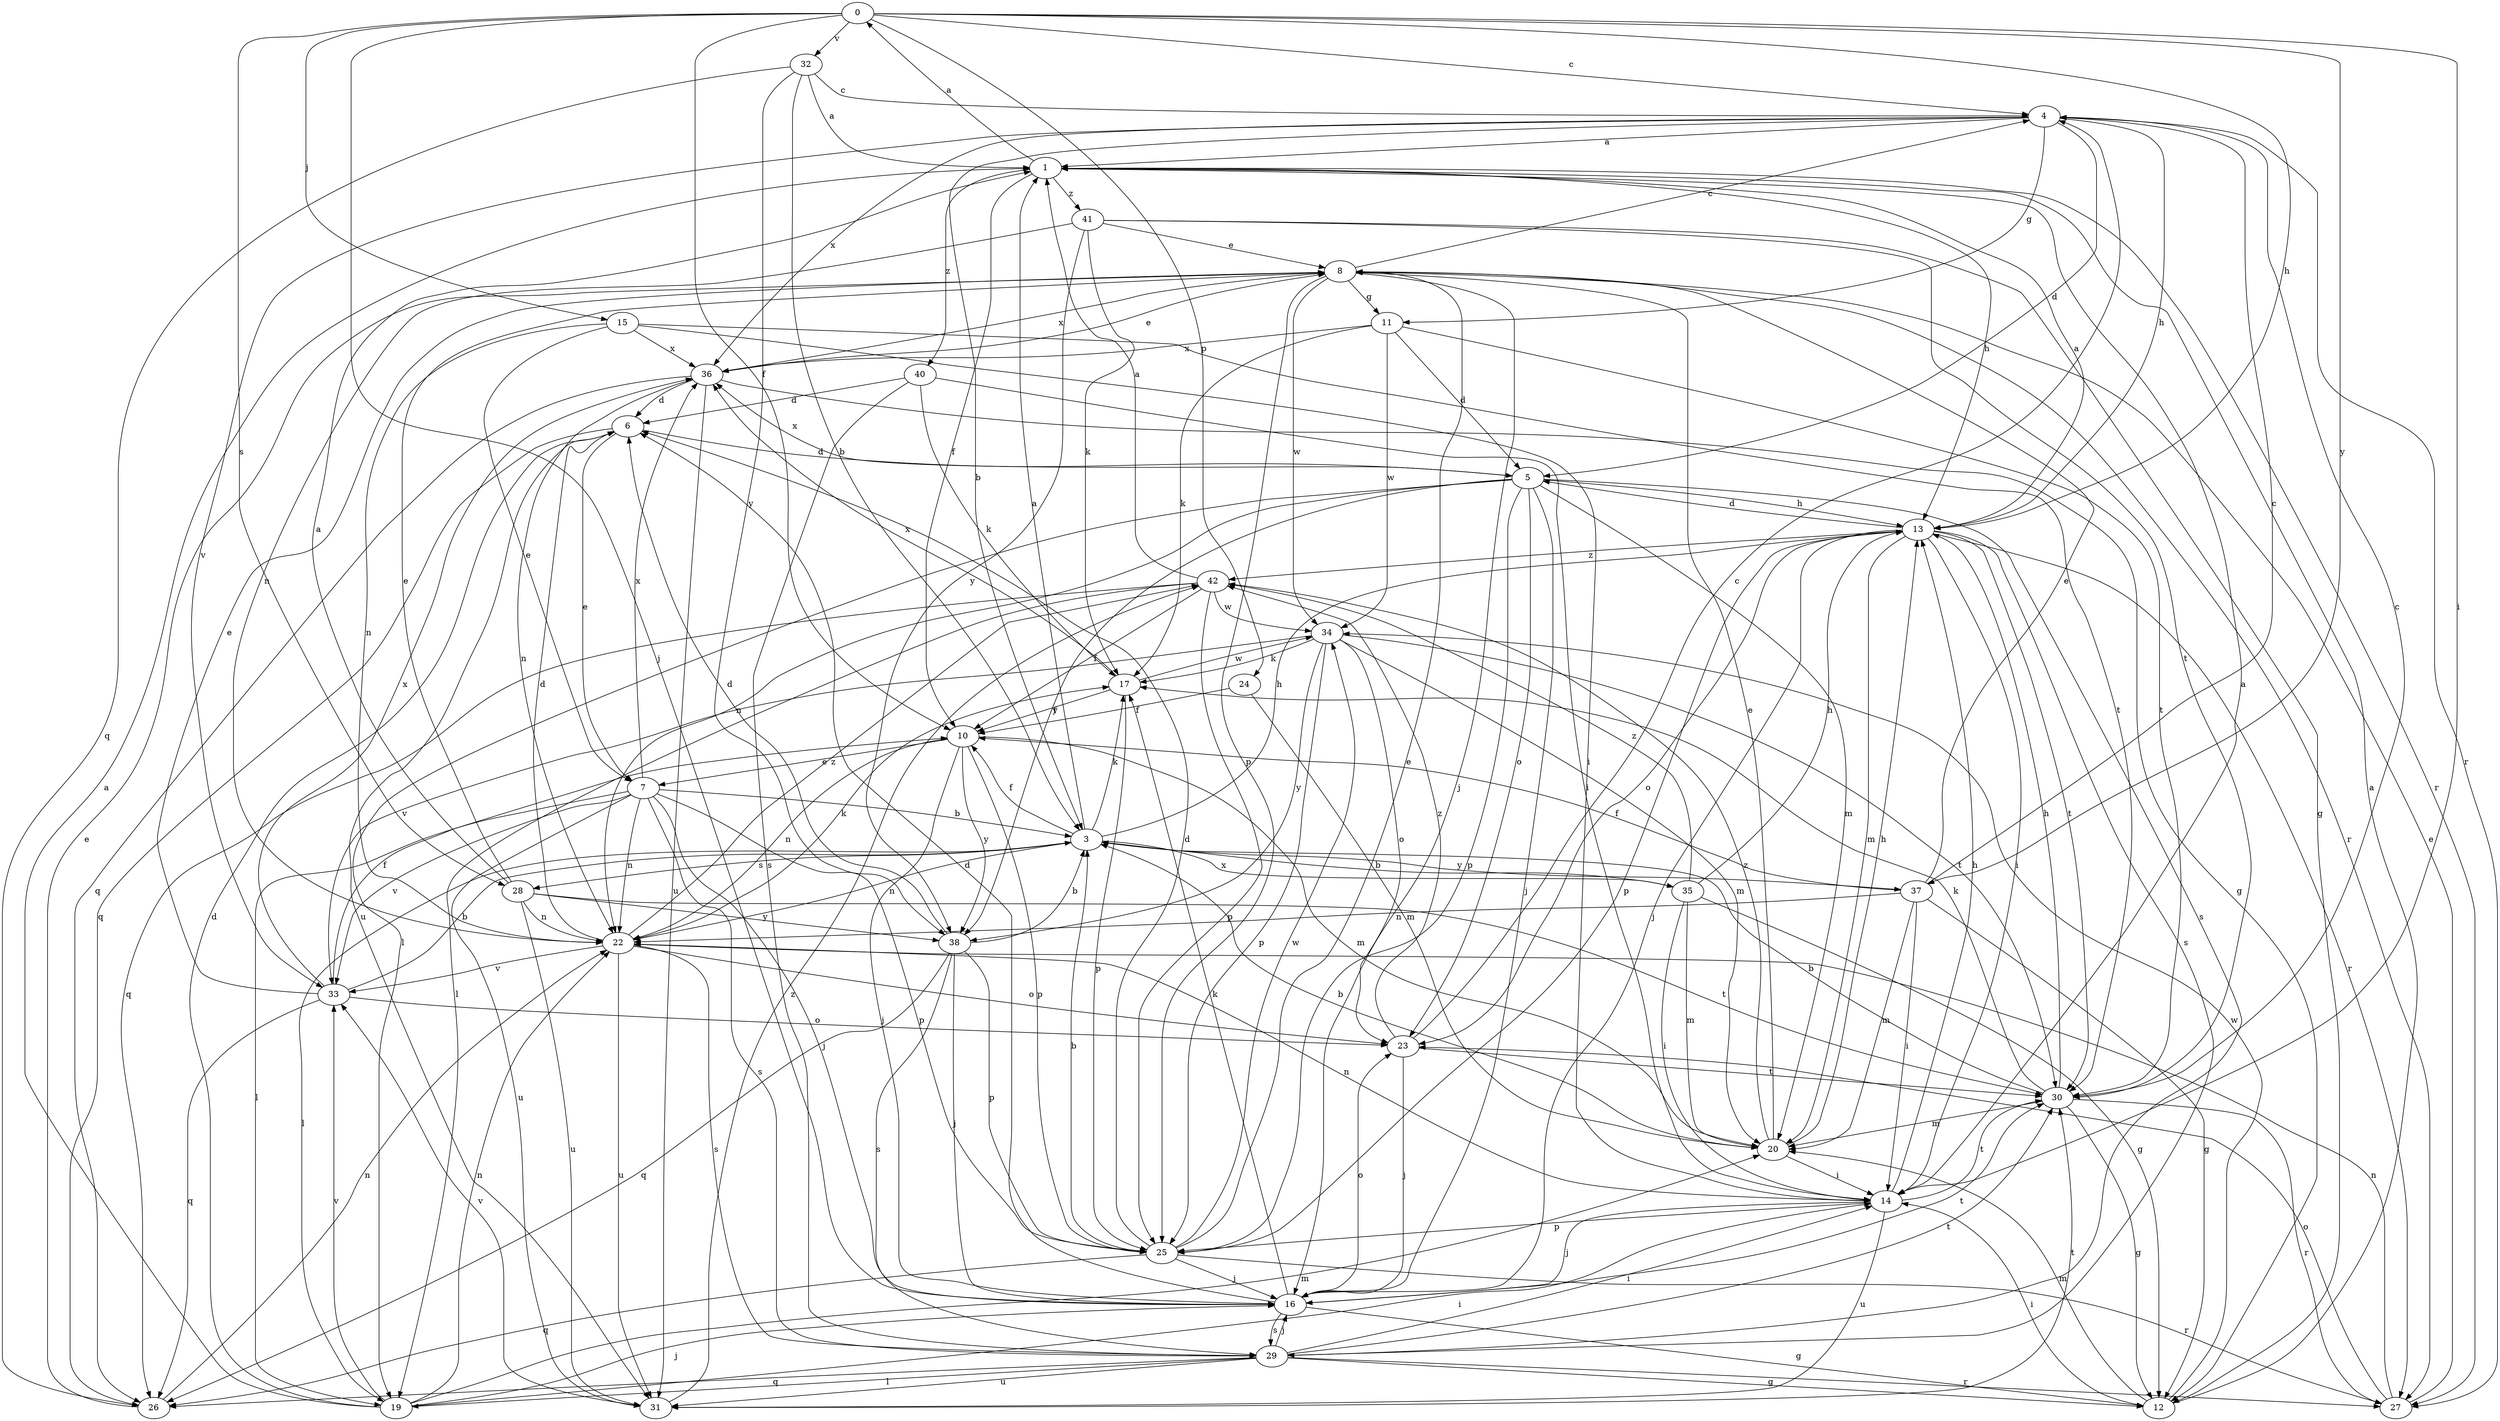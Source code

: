 strict digraph  {
0;
1;
3;
4;
5;
6;
7;
8;
10;
11;
12;
13;
14;
15;
16;
17;
19;
20;
22;
23;
24;
25;
26;
27;
28;
29;
30;
31;
32;
33;
34;
35;
36;
37;
38;
40;
41;
42;
0 -> 4  [label=c];
0 -> 10  [label=f];
0 -> 13  [label=h];
0 -> 14  [label=i];
0 -> 15  [label=j];
0 -> 16  [label=j];
0 -> 24  [label=p];
0 -> 28  [label=s];
0 -> 32  [label=v];
0 -> 37  [label=y];
1 -> 0  [label=a];
1 -> 10  [label=f];
1 -> 13  [label=h];
1 -> 27  [label=r];
1 -> 40  [label=z];
1 -> 41  [label=z];
3 -> 1  [label=a];
3 -> 10  [label=f];
3 -> 13  [label=h];
3 -> 17  [label=k];
3 -> 19  [label=l];
3 -> 22  [label=n];
3 -> 28  [label=s];
3 -> 35  [label=x];
3 -> 37  [label=y];
4 -> 1  [label=a];
4 -> 3  [label=b];
4 -> 5  [label=d];
4 -> 11  [label=g];
4 -> 13  [label=h];
4 -> 27  [label=r];
4 -> 33  [label=v];
4 -> 36  [label=x];
5 -> 13  [label=h];
5 -> 16  [label=j];
5 -> 19  [label=l];
5 -> 20  [label=m];
5 -> 22  [label=n];
5 -> 23  [label=o];
5 -> 25  [label=p];
5 -> 29  [label=s];
5 -> 36  [label=x];
5 -> 38  [label=y];
6 -> 5  [label=d];
6 -> 7  [label=e];
6 -> 26  [label=q];
6 -> 31  [label=u];
7 -> 3  [label=b];
7 -> 16  [label=j];
7 -> 19  [label=l];
7 -> 22  [label=n];
7 -> 25  [label=p];
7 -> 29  [label=s];
7 -> 31  [label=u];
7 -> 33  [label=v];
7 -> 36  [label=x];
8 -> 4  [label=c];
8 -> 11  [label=g];
8 -> 16  [label=j];
8 -> 25  [label=p];
8 -> 27  [label=r];
8 -> 34  [label=w];
8 -> 36  [label=x];
10 -> 7  [label=e];
10 -> 16  [label=j];
10 -> 20  [label=m];
10 -> 22  [label=n];
10 -> 25  [label=p];
10 -> 38  [label=y];
11 -> 5  [label=d];
11 -> 17  [label=k];
11 -> 30  [label=t];
11 -> 34  [label=w];
11 -> 36  [label=x];
12 -> 1  [label=a];
12 -> 14  [label=i];
12 -> 20  [label=m];
12 -> 34  [label=w];
13 -> 1  [label=a];
13 -> 5  [label=d];
13 -> 14  [label=i];
13 -> 16  [label=j];
13 -> 20  [label=m];
13 -> 23  [label=o];
13 -> 25  [label=p];
13 -> 27  [label=r];
13 -> 29  [label=s];
13 -> 30  [label=t];
13 -> 42  [label=z];
14 -> 1  [label=a];
14 -> 13  [label=h];
14 -> 16  [label=j];
14 -> 22  [label=n];
14 -> 25  [label=p];
14 -> 30  [label=t];
14 -> 31  [label=u];
15 -> 7  [label=e];
15 -> 14  [label=i];
15 -> 22  [label=n];
15 -> 30  [label=t];
15 -> 36  [label=x];
16 -> 6  [label=d];
16 -> 12  [label=g];
16 -> 17  [label=k];
16 -> 23  [label=o];
16 -> 29  [label=s];
16 -> 30  [label=t];
17 -> 10  [label=f];
17 -> 25  [label=p];
17 -> 34  [label=w];
17 -> 36  [label=x];
19 -> 1  [label=a];
19 -> 6  [label=d];
19 -> 14  [label=i];
19 -> 16  [label=j];
19 -> 20  [label=m];
19 -> 22  [label=n];
19 -> 33  [label=v];
20 -> 3  [label=b];
20 -> 8  [label=e];
20 -> 13  [label=h];
20 -> 14  [label=i];
20 -> 42  [label=z];
22 -> 6  [label=d];
22 -> 17  [label=k];
22 -> 23  [label=o];
22 -> 29  [label=s];
22 -> 31  [label=u];
22 -> 33  [label=v];
22 -> 42  [label=z];
23 -> 4  [label=c];
23 -> 16  [label=j];
23 -> 30  [label=t];
23 -> 42  [label=z];
24 -> 10  [label=f];
24 -> 20  [label=m];
25 -> 3  [label=b];
25 -> 6  [label=d];
25 -> 8  [label=e];
25 -> 16  [label=j];
25 -> 26  [label=q];
25 -> 27  [label=r];
25 -> 34  [label=w];
26 -> 8  [label=e];
26 -> 22  [label=n];
27 -> 8  [label=e];
27 -> 22  [label=n];
27 -> 23  [label=o];
28 -> 1  [label=a];
28 -> 8  [label=e];
28 -> 22  [label=n];
28 -> 30  [label=t];
28 -> 31  [label=u];
28 -> 38  [label=y];
29 -> 12  [label=g];
29 -> 14  [label=i];
29 -> 16  [label=j];
29 -> 19  [label=l];
29 -> 26  [label=q];
29 -> 27  [label=r];
29 -> 30  [label=t];
29 -> 31  [label=u];
30 -> 3  [label=b];
30 -> 4  [label=c];
30 -> 12  [label=g];
30 -> 13  [label=h];
30 -> 17  [label=k];
30 -> 20  [label=m];
30 -> 27  [label=r];
31 -> 30  [label=t];
31 -> 33  [label=v];
31 -> 42  [label=z];
32 -> 1  [label=a];
32 -> 3  [label=b];
32 -> 4  [label=c];
32 -> 26  [label=q];
32 -> 38  [label=y];
33 -> 3  [label=b];
33 -> 8  [label=e];
33 -> 10  [label=f];
33 -> 23  [label=o];
33 -> 26  [label=q];
33 -> 36  [label=x];
34 -> 17  [label=k];
34 -> 20  [label=m];
34 -> 23  [label=o];
34 -> 25  [label=p];
34 -> 30  [label=t];
34 -> 33  [label=v];
34 -> 38  [label=y];
35 -> 3  [label=b];
35 -> 12  [label=g];
35 -> 13  [label=h];
35 -> 14  [label=i];
35 -> 20  [label=m];
35 -> 42  [label=z];
36 -> 6  [label=d];
36 -> 8  [label=e];
36 -> 12  [label=g];
36 -> 22  [label=n];
36 -> 26  [label=q];
36 -> 31  [label=u];
37 -> 4  [label=c];
37 -> 8  [label=e];
37 -> 10  [label=f];
37 -> 12  [label=g];
37 -> 14  [label=i];
37 -> 20  [label=m];
37 -> 22  [label=n];
38 -> 3  [label=b];
38 -> 6  [label=d];
38 -> 16  [label=j];
38 -> 25  [label=p];
38 -> 26  [label=q];
38 -> 29  [label=s];
40 -> 6  [label=d];
40 -> 14  [label=i];
40 -> 17  [label=k];
40 -> 29  [label=s];
41 -> 8  [label=e];
41 -> 12  [label=g];
41 -> 17  [label=k];
41 -> 22  [label=n];
41 -> 30  [label=t];
41 -> 38  [label=y];
42 -> 1  [label=a];
42 -> 10  [label=f];
42 -> 19  [label=l];
42 -> 25  [label=p];
42 -> 26  [label=q];
42 -> 34  [label=w];
}
